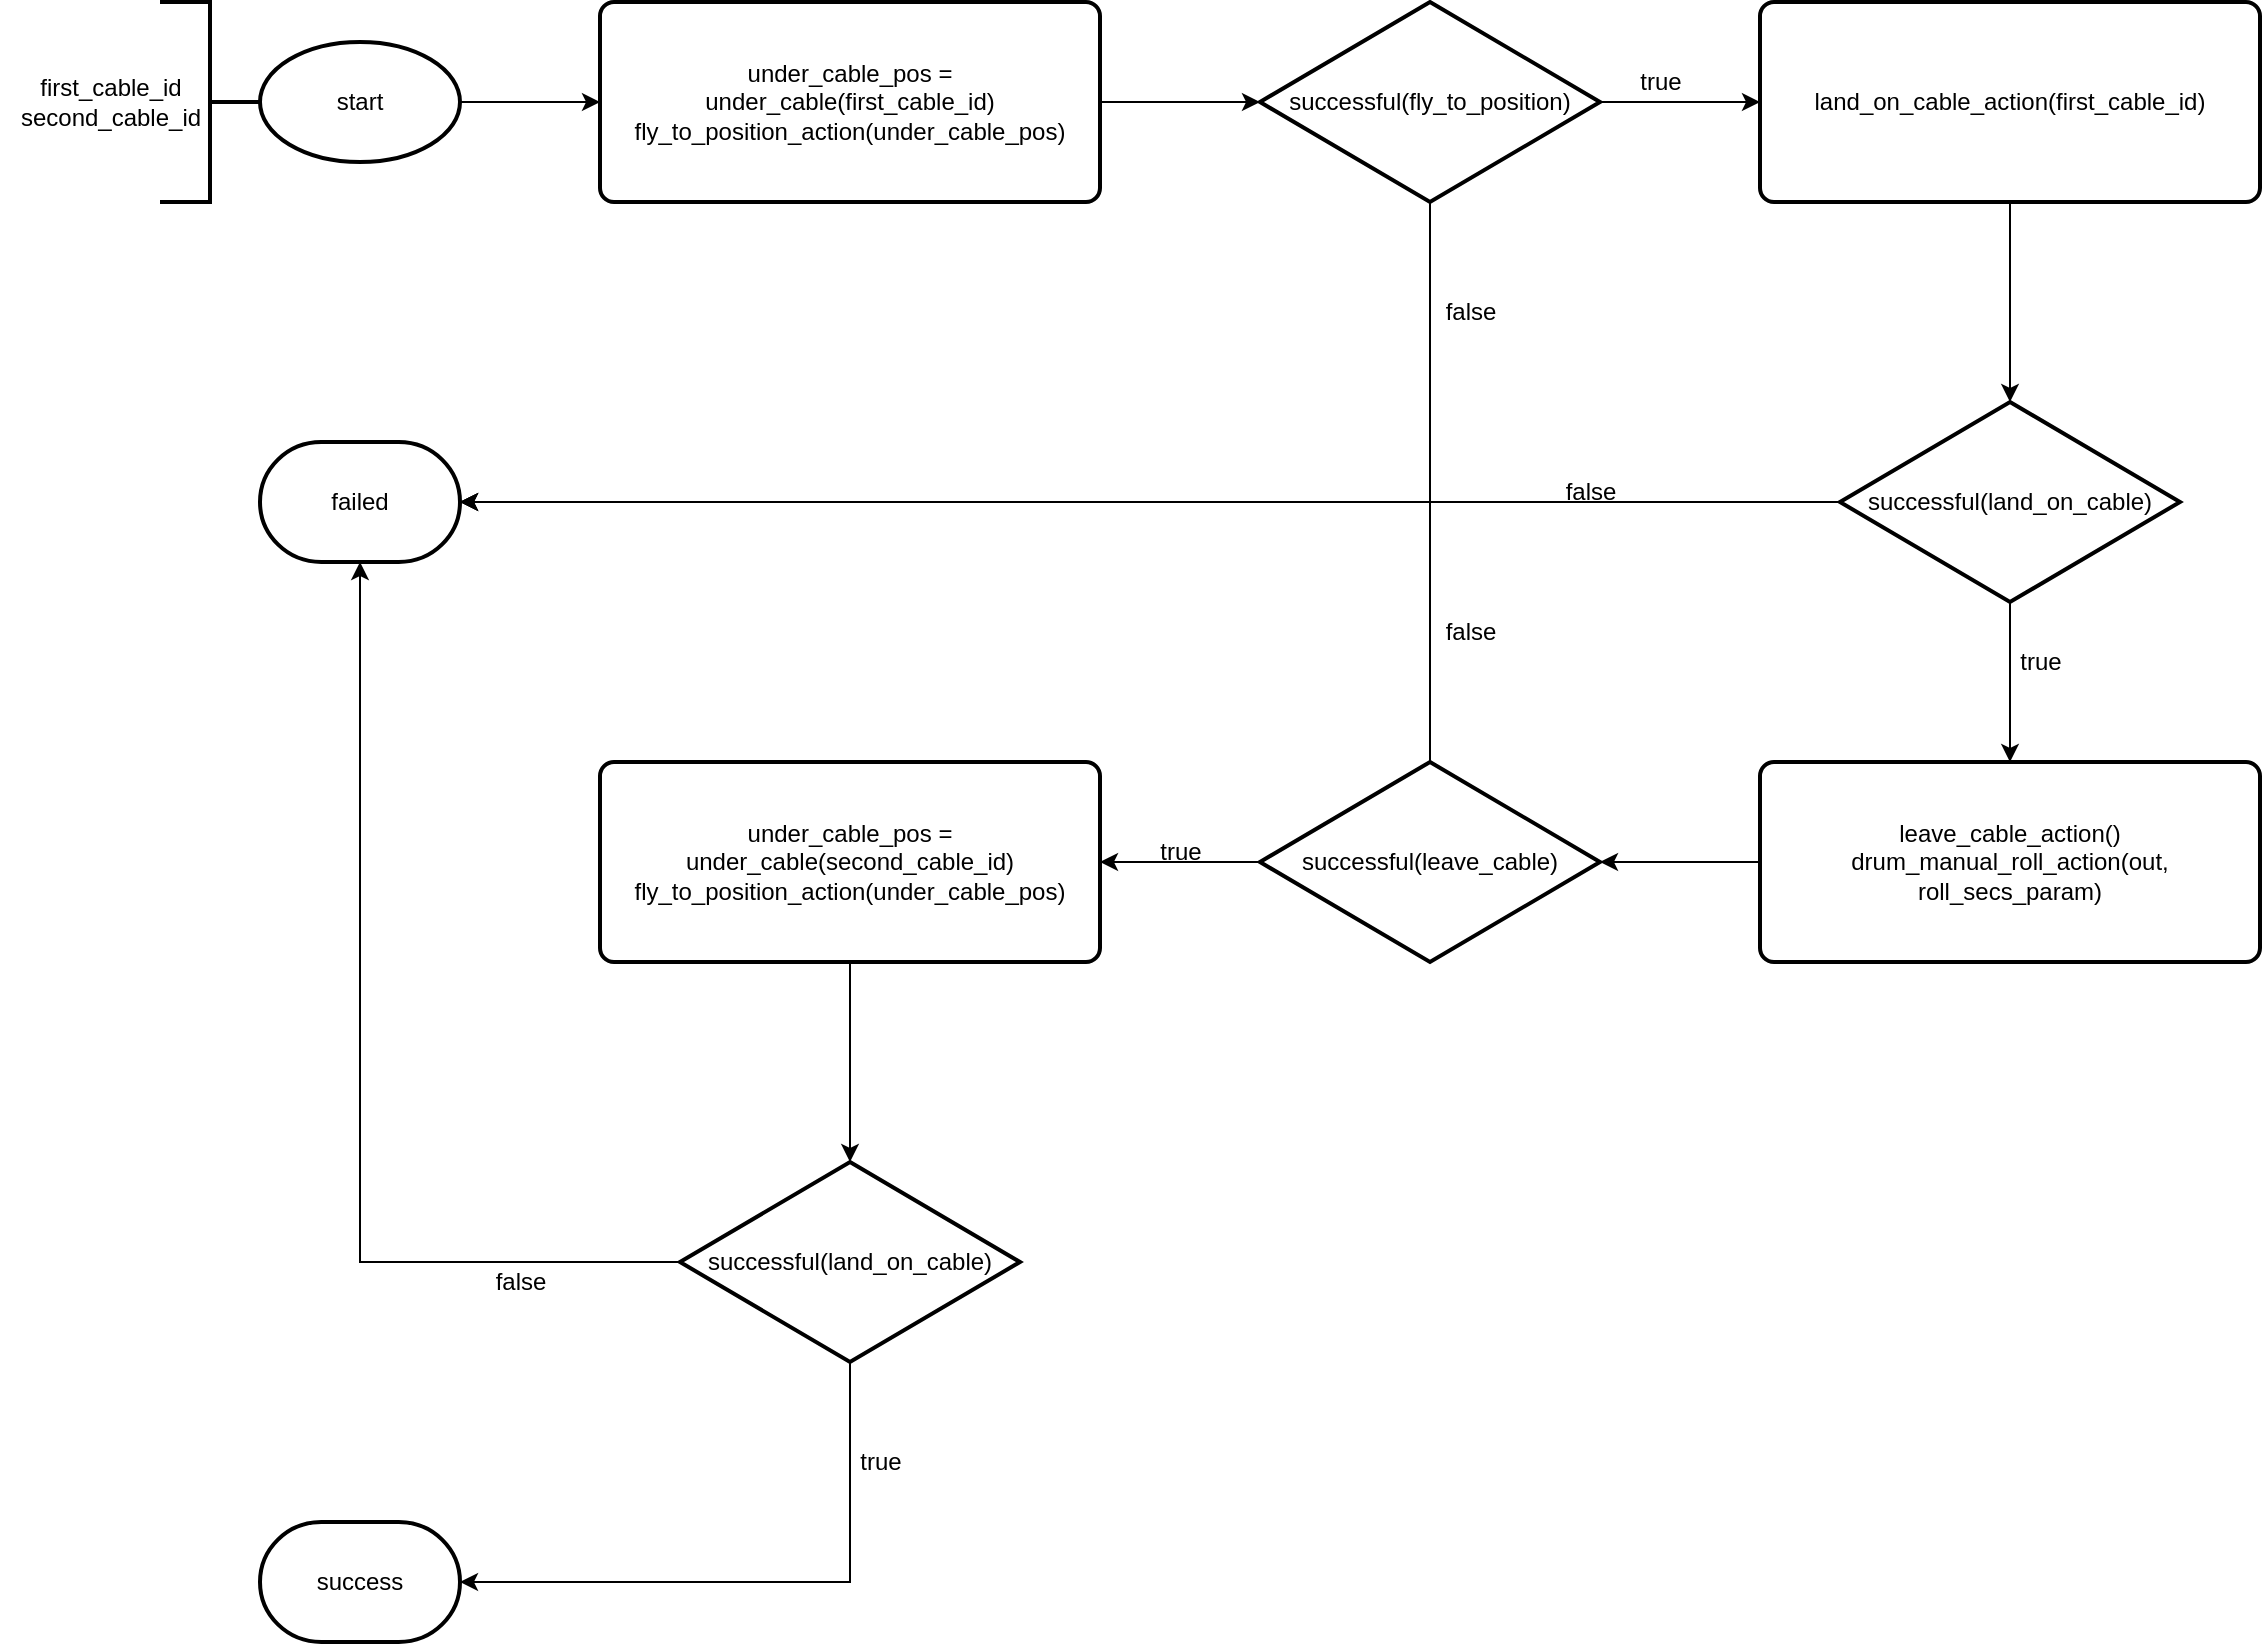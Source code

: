 <mxfile version="20.2.4" type="github">
  <diagram id="UcOqPHxvGk1yfxqvnvmc" name="Page-1">
    <mxGraphModel dx="2539" dy="3286" grid="1" gridSize="10" guides="1" tooltips="1" connect="1" arrows="1" fold="1" page="1" pageScale="1" pageWidth="850" pageHeight="1100" math="0" shadow="0">
      <root>
        <mxCell id="0" />
        <mxCell id="1" parent="0" />
        <mxCell id="KQQbMTviotiH4Wk9ZTqU-19" style="edgeStyle=orthogonalEdgeStyle;rounded=0;orthogonalLoop=1;jettySize=auto;html=1;" edge="1" parent="1" source="KQQbMTviotiH4Wk9ZTqU-14" target="KQQbMTviotiH4Wk9ZTqU-18">
          <mxGeometry relative="1" as="geometry" />
        </mxCell>
        <mxCell id="KQQbMTviotiH4Wk9ZTqU-14" value="start" style="strokeWidth=2;html=1;shape=mxgraph.flowchart.start_1;whiteSpace=wrap;" vertex="1" parent="1">
          <mxGeometry x="80" y="880" width="100" height="60" as="geometry" />
        </mxCell>
        <mxCell id="KQQbMTviotiH4Wk9ZTqU-15" value="" style="strokeWidth=2;html=1;shape=mxgraph.flowchart.annotation_2;align=left;labelPosition=right;pointerEvents=1;rotation=-180;" vertex="1" parent="1">
          <mxGeometry x="30" y="860" width="50" height="100" as="geometry" />
        </mxCell>
        <mxCell id="KQQbMTviotiH4Wk9ZTqU-17" value="&lt;div&gt;first_cable_id&lt;/div&gt;&lt;div&gt;second_cable_id&lt;br&gt;&lt;/div&gt;" style="text;html=1;align=center;verticalAlign=middle;resizable=0;points=[];autosize=1;strokeColor=none;fillColor=none;" vertex="1" parent="1">
          <mxGeometry x="-50" y="890" width="110" height="40" as="geometry" />
        </mxCell>
        <mxCell id="KQQbMTviotiH4Wk9ZTqU-21" style="edgeStyle=orthogonalEdgeStyle;rounded=0;orthogonalLoop=1;jettySize=auto;html=1;" edge="1" parent="1" source="KQQbMTviotiH4Wk9ZTqU-18" target="KQQbMTviotiH4Wk9ZTqU-20">
          <mxGeometry relative="1" as="geometry" />
        </mxCell>
        <mxCell id="KQQbMTviotiH4Wk9ZTqU-18" value="&lt;div&gt;under_cable_pos = under_cable(first_cable_id)&lt;br&gt;&lt;/div&gt;&lt;div&gt;fly_to_position_action(under_cable_pos)&lt;/div&gt;" style="rounded=1;whiteSpace=wrap;html=1;absoluteArcSize=1;arcSize=14;strokeWidth=2;" vertex="1" parent="1">
          <mxGeometry x="250" y="860" width="250" height="100" as="geometry" />
        </mxCell>
        <mxCell id="KQQbMTviotiH4Wk9ZTqU-23" style="edgeStyle=orthogonalEdgeStyle;rounded=0;orthogonalLoop=1;jettySize=auto;html=1;" edge="1" parent="1" source="KQQbMTviotiH4Wk9ZTqU-20" target="KQQbMTviotiH4Wk9ZTqU-22">
          <mxGeometry relative="1" as="geometry">
            <Array as="points">
              <mxPoint x="665" y="1110" />
            </Array>
          </mxGeometry>
        </mxCell>
        <mxCell id="KQQbMTviotiH4Wk9ZTqU-26" style="edgeStyle=orthogonalEdgeStyle;rounded=0;orthogonalLoop=1;jettySize=auto;html=1;" edge="1" parent="1" source="KQQbMTviotiH4Wk9ZTqU-20" target="KQQbMTviotiH4Wk9ZTqU-25">
          <mxGeometry relative="1" as="geometry" />
        </mxCell>
        <mxCell id="KQQbMTviotiH4Wk9ZTqU-20" value="successful(fly_to_position)" style="strokeWidth=2;html=1;shape=mxgraph.flowchart.decision;whiteSpace=wrap;" vertex="1" parent="1">
          <mxGeometry x="580" y="860" width="170" height="100" as="geometry" />
        </mxCell>
        <mxCell id="KQQbMTviotiH4Wk9ZTqU-22" value="failed" style="strokeWidth=2;html=1;shape=mxgraph.flowchart.terminator;whiteSpace=wrap;" vertex="1" parent="1">
          <mxGeometry x="80" y="1080" width="100" height="60" as="geometry" />
        </mxCell>
        <mxCell id="KQQbMTviotiH4Wk9ZTqU-24" value="false" style="text;html=1;align=center;verticalAlign=middle;resizable=0;points=[];autosize=1;strokeColor=none;fillColor=none;" vertex="1" parent="1">
          <mxGeometry x="660" y="1000" width="50" height="30" as="geometry" />
        </mxCell>
        <mxCell id="KQQbMTviotiH4Wk9ZTqU-30" style="edgeStyle=orthogonalEdgeStyle;rounded=0;orthogonalLoop=1;jettySize=auto;html=1;" edge="1" parent="1" source="KQQbMTviotiH4Wk9ZTqU-25" target="KQQbMTviotiH4Wk9ZTqU-29">
          <mxGeometry relative="1" as="geometry" />
        </mxCell>
        <mxCell id="KQQbMTviotiH4Wk9ZTqU-25" value="land_on_cable_action(first_cable_id)" style="rounded=1;whiteSpace=wrap;html=1;absoluteArcSize=1;arcSize=14;strokeWidth=2;" vertex="1" parent="1">
          <mxGeometry x="830" y="860" width="250" height="100" as="geometry" />
        </mxCell>
        <mxCell id="KQQbMTviotiH4Wk9ZTqU-27" value="true" style="text;html=1;align=center;verticalAlign=middle;resizable=0;points=[];autosize=1;strokeColor=none;fillColor=none;" vertex="1" parent="1">
          <mxGeometry x="760" y="885" width="40" height="30" as="geometry" />
        </mxCell>
        <mxCell id="KQQbMTviotiH4Wk9ZTqU-32" style="edgeStyle=orthogonalEdgeStyle;rounded=0;orthogonalLoop=1;jettySize=auto;html=1;" edge="1" parent="1" source="KQQbMTviotiH4Wk9ZTqU-29" target="KQQbMTviotiH4Wk9ZTqU-22">
          <mxGeometry relative="1" as="geometry" />
        </mxCell>
        <mxCell id="KQQbMTviotiH4Wk9ZTqU-35" style="edgeStyle=orthogonalEdgeStyle;rounded=0;orthogonalLoop=1;jettySize=auto;html=1;" edge="1" parent="1" source="KQQbMTviotiH4Wk9ZTqU-29" target="KQQbMTviotiH4Wk9ZTqU-34">
          <mxGeometry relative="1" as="geometry" />
        </mxCell>
        <mxCell id="KQQbMTviotiH4Wk9ZTqU-29" value="successful(land_on_cable)" style="strokeWidth=2;html=1;shape=mxgraph.flowchart.decision;whiteSpace=wrap;" vertex="1" parent="1">
          <mxGeometry x="870" y="1060" width="170" height="100" as="geometry" />
        </mxCell>
        <mxCell id="KQQbMTviotiH4Wk9ZTqU-33" value="false" style="text;html=1;align=center;verticalAlign=middle;resizable=0;points=[];autosize=1;strokeColor=none;fillColor=none;" vertex="1" parent="1">
          <mxGeometry x="720" y="1090" width="50" height="30" as="geometry" />
        </mxCell>
        <mxCell id="KQQbMTviotiH4Wk9ZTqU-38" style="edgeStyle=orthogonalEdgeStyle;rounded=0;orthogonalLoop=1;jettySize=auto;html=1;" edge="1" parent="1" source="KQQbMTviotiH4Wk9ZTqU-34" target="KQQbMTviotiH4Wk9ZTqU-37">
          <mxGeometry relative="1" as="geometry" />
        </mxCell>
        <mxCell id="KQQbMTviotiH4Wk9ZTqU-34" value="&lt;div&gt;leave_cable_action()&lt;/div&gt;drum_manual_roll_action(out, roll_secs_param)" style="rounded=1;whiteSpace=wrap;html=1;absoluteArcSize=1;arcSize=14;strokeWidth=2;" vertex="1" parent="1">
          <mxGeometry x="830" y="1240" width="250" height="100" as="geometry" />
        </mxCell>
        <mxCell id="KQQbMTviotiH4Wk9ZTqU-36" value="true" style="text;html=1;align=center;verticalAlign=middle;resizable=0;points=[];autosize=1;strokeColor=none;fillColor=none;" vertex="1" parent="1">
          <mxGeometry x="950" y="1175" width="40" height="30" as="geometry" />
        </mxCell>
        <mxCell id="KQQbMTviotiH4Wk9ZTqU-40" style="edgeStyle=orthogonalEdgeStyle;rounded=0;orthogonalLoop=1;jettySize=auto;html=1;" edge="1" parent="1" source="KQQbMTviotiH4Wk9ZTqU-37" target="KQQbMTviotiH4Wk9ZTqU-39">
          <mxGeometry relative="1" as="geometry" />
        </mxCell>
        <mxCell id="KQQbMTviotiH4Wk9ZTqU-42" style="edgeStyle=orthogonalEdgeStyle;rounded=0;orthogonalLoop=1;jettySize=auto;html=1;" edge="1" parent="1" source="KQQbMTviotiH4Wk9ZTqU-37" target="KQQbMTviotiH4Wk9ZTqU-22">
          <mxGeometry relative="1" as="geometry">
            <Array as="points">
              <mxPoint x="665" y="1110" />
            </Array>
          </mxGeometry>
        </mxCell>
        <mxCell id="KQQbMTviotiH4Wk9ZTqU-37" value="successful(leave_cable)" style="strokeWidth=2;html=1;shape=mxgraph.flowchart.decision;whiteSpace=wrap;" vertex="1" parent="1">
          <mxGeometry x="580" y="1240" width="170" height="100" as="geometry" />
        </mxCell>
        <mxCell id="KQQbMTviotiH4Wk9ZTqU-45" style="edgeStyle=orthogonalEdgeStyle;rounded=0;orthogonalLoop=1;jettySize=auto;html=1;" edge="1" parent="1" source="KQQbMTviotiH4Wk9ZTqU-39" target="KQQbMTviotiH4Wk9ZTqU-44">
          <mxGeometry relative="1" as="geometry" />
        </mxCell>
        <mxCell id="KQQbMTviotiH4Wk9ZTqU-39" value="&lt;div&gt;under_cable_pos = under_cable(second_cable_id)&lt;br&gt;&lt;/div&gt;&lt;div&gt;fly_to_position_action(under_cable_pos)&lt;/div&gt;" style="rounded=1;whiteSpace=wrap;html=1;absoluteArcSize=1;arcSize=14;strokeWidth=2;" vertex="1" parent="1">
          <mxGeometry x="250" y="1240" width="250" height="100" as="geometry" />
        </mxCell>
        <mxCell id="KQQbMTviotiH4Wk9ZTqU-41" value="true" style="text;html=1;align=center;verticalAlign=middle;resizable=0;points=[];autosize=1;strokeColor=none;fillColor=none;" vertex="1" parent="1">
          <mxGeometry x="520" y="1270" width="40" height="30" as="geometry" />
        </mxCell>
        <mxCell id="KQQbMTviotiH4Wk9ZTqU-43" value="false" style="text;html=1;align=center;verticalAlign=middle;resizable=0;points=[];autosize=1;strokeColor=none;fillColor=none;" vertex="1" parent="1">
          <mxGeometry x="660" y="1160" width="50" height="30" as="geometry" />
        </mxCell>
        <mxCell id="KQQbMTviotiH4Wk9ZTqU-47" style="edgeStyle=orthogonalEdgeStyle;rounded=0;orthogonalLoop=1;jettySize=auto;html=1;" edge="1" parent="1" source="KQQbMTviotiH4Wk9ZTqU-44" target="KQQbMTviotiH4Wk9ZTqU-51">
          <mxGeometry relative="1" as="geometry">
            <mxPoint x="375" y="1640" as="targetPoint" />
            <Array as="points">
              <mxPoint x="375" y="1650" />
            </Array>
          </mxGeometry>
        </mxCell>
        <mxCell id="KQQbMTviotiH4Wk9ZTqU-49" style="edgeStyle=orthogonalEdgeStyle;rounded=0;orthogonalLoop=1;jettySize=auto;html=1;" edge="1" parent="1" source="KQQbMTviotiH4Wk9ZTqU-44" target="KQQbMTviotiH4Wk9ZTqU-22">
          <mxGeometry relative="1" as="geometry" />
        </mxCell>
        <mxCell id="KQQbMTviotiH4Wk9ZTqU-44" value="successful(land_on_cable)" style="strokeWidth=2;html=1;shape=mxgraph.flowchart.decision;whiteSpace=wrap;" vertex="1" parent="1">
          <mxGeometry x="290" y="1440" width="170" height="100" as="geometry" />
        </mxCell>
        <mxCell id="KQQbMTviotiH4Wk9ZTqU-48" value="true" style="text;html=1;align=center;verticalAlign=middle;resizable=0;points=[];autosize=1;strokeColor=none;fillColor=none;" vertex="1" parent="1">
          <mxGeometry x="370" y="1575" width="40" height="30" as="geometry" />
        </mxCell>
        <mxCell id="KQQbMTviotiH4Wk9ZTqU-50" value="false" style="text;html=1;align=center;verticalAlign=middle;resizable=0;points=[];autosize=1;strokeColor=none;fillColor=none;" vertex="1" parent="1">
          <mxGeometry x="185" y="1485" width="50" height="30" as="geometry" />
        </mxCell>
        <mxCell id="KQQbMTviotiH4Wk9ZTqU-51" value="success" style="strokeWidth=2;html=1;shape=mxgraph.flowchart.terminator;whiteSpace=wrap;" vertex="1" parent="1">
          <mxGeometry x="80" y="1620" width="100" height="60" as="geometry" />
        </mxCell>
      </root>
    </mxGraphModel>
  </diagram>
</mxfile>
